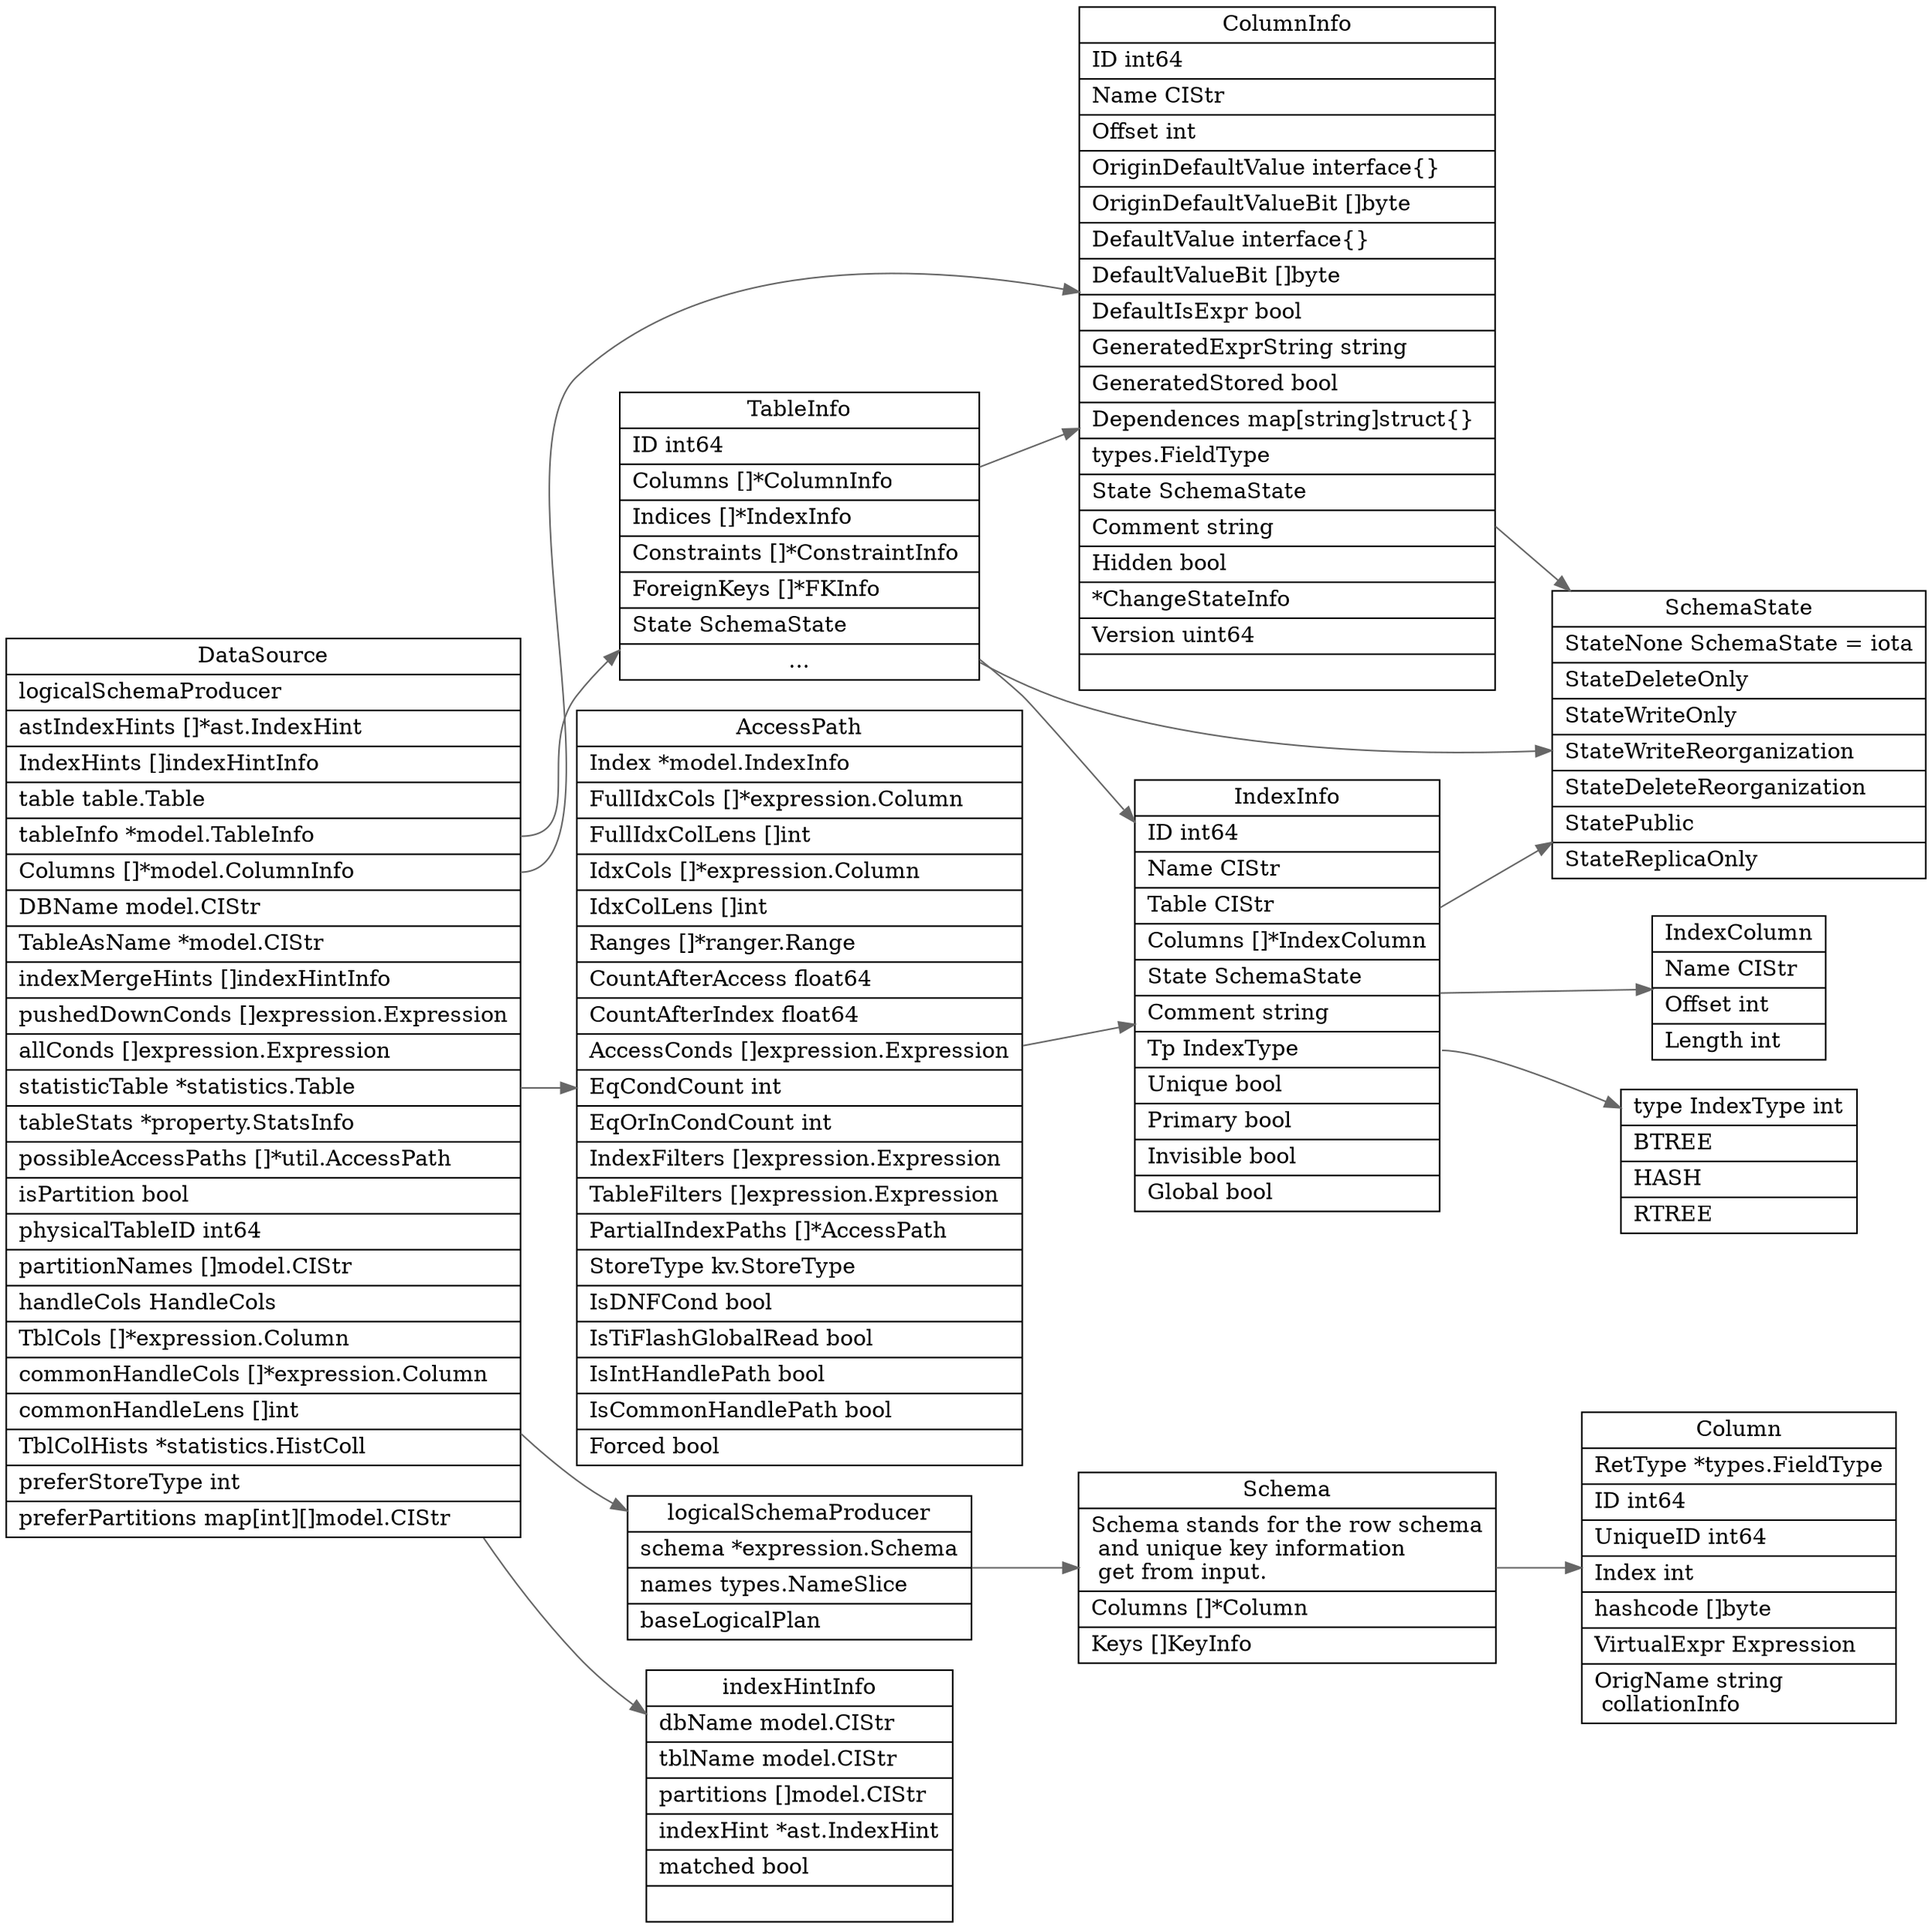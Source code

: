 digraph Datasource {
  node[shape=box];
  edge[color=gray40];
  newrank=true;
  rankdir=LR;
  DataSource[
    shape="record";
    label="{{
      DataSource|
	      logicalSchemaProducer\l|
	      astIndexHints []*ast.IndexHint\l|
	      IndexHints    []indexHintInfo\l|
	      table         table.Table\l|
	      <TableInfo> tableInfo     *model.TableInfo\l|
	      <ColumnInfo> Columns       []*model.ColumnInfo\l|
	      DBName        model.CIStr\l|
      	TableAsName *model.CIStr\l|
      	indexMergeHints []indexHintInfo\l|
      	pushedDownConds []expression.Expression\l|
      	allConds []expression.Expression\l|
      	statisticTable *statistics.Table\l|
      	tableStats     *property.StatsInfo\l|
      	possibleAccessPaths []*util.AccessPath\l|
      	isPartition     bool\l|
      	physicalTableID int64\l|
      	partitionNames  []model.CIStr\l|
      	handleCols HandleCols\l|
      	TblCols []*expression.Column\l|
      	commonHandleCols []*expression.Column\l|
      	commonHandleLens []int\l|
      	TblColHists *statistics.HistColl\l|
      	preferStoreType int\l|
      	preferPartitions map[int][]model.CIStr\l
    }}"];
  TableInfo[
    shape="record";
    label="{{
      TableInfo|
        ID int64\l|
	      Columns     []*ColumnInfo\l|
	      Indices     []*IndexInfo \l|
	      Constraints []*ConstraintInfo \l|
	      ForeignKeys []*FKInfo\l|
	      State       SchemaState\l|
        ...
    }}"];
  IndexInfo[
    shape="record";
    label="{{
      IndexInfo|
	      ID        int64\l|
	      Name      CIStr\l|
	      Table     CIStr\l|
	      Columns   []*IndexColumn\l|
	      State     SchemaState\l|
	      Comment   string\l|
	      <IndexType> Tp        IndexType \l|     
	      Unique    bool\l|
	      Primary   bool\l|
	      Invisible bool\l|         
	      Global    bool\l        
    }}"];
  IndexColumn[
    shape="record";
    label="{{
      IndexColumn|
	      Name   CIStr\l|
	      Offset int\l|
	      Length int\l
    }}"];
  IndexType[
    shape="record";
    label="{{
      type IndexType int|
      BTREE\l|
      HASH\l|
      RTREE\l
    }}"];
  ColumnInfo[
    shape="record";
    label="{{
      ColumnInfo|
	      ID                    int64       \l|
	      Name                  CIStr       \l|
	      Offset                int         \l|
	      OriginDefaultValue    interface\{\} \l|
	      OriginDefaultValueBit []byte      \l|
	      DefaultValue          interface\{\} \l|
	      DefaultValueBit       []byte      \l|
	      DefaultIsExpr       bool                \l|
	      GeneratedExprString string              \l|
	      GeneratedStored     bool                \l|
	      Dependences         map[string]struct\{\} \l|
	      types.FieldType     \l|
	      State               SchemaState \l|
	      Comment             string      \l|
	      Hidden           bool \l|
	      *ChangeStateInfo \l|
	      Version uint64 \l|
    }}"];

  SchemaState[
    shape="record";
    label="{{
      SchemaState|
	      StateNone SchemaState = iota\l|
	      StateDeleteOnly\l|
	      StateWriteOnly\l|
	      StateWriteReorganization\l|
	      StateDeleteReorganization\l|
	      StatePublic\l|
	      StateReplicaOnly\l
    }}"];

  indexHintInfo[
    shape="record";
    label="{{
      indexHintInfo|
	      dbName     model.CIStr\l|
	      tblName    model.CIStr\l|
	      partitions []model.CIStr\l|
	      indexHint  *ast.IndexHint\l|
        matched bool\l|
    }}"];
  AccessPath[
    shape="record";
    label="{{
      AccessPath|
	      Index          *model.IndexInfo\l|
	      FullIdxCols    []*expression.Column\l|
	      FullIdxColLens []int\l|
	      IdxCols        []*expression.Column\l|
	      IdxColLens     []int\l|
	      Ranges         []*ranger.Range\l|
        CountAfterAccess float64\l|
        CountAfterIndex float64\l|
	      AccessConds     []expression.Expression\l|
	      EqCondCount     int\l|
	      EqOrInCondCount int\l|
	      IndexFilters    []expression.Expression\l|
	      TableFilters    []expression.Expression\l|
        PartialIndexPaths []*AccessPath\l|
        StoreType kv.StoreType\l|
	      IsDNFCond bool\l|
	      IsTiFlashGlobalRead bool\l|
	      IsIntHandlePath    bool\l|
	      IsCommonHandlePath bool\l|
	      Forced bool\l
    }}"];
  DataSource -> AccessPath;
  AccessPath -> IndexInfo;
  DataSource -> indexHintInfo;
  DataSource:TableInfo -> TableInfo;
  DataSource:ColumnInfo-> ColumnInfo;
  TableInfo -> {
    ColumnInfo;
    IndexInfo;
  }
  IndexInfo -> IndexColumn;
  IndexInfo:IndexType -> IndexType;
  //schema state
  {
    TableInfo;
    IndexInfo;
    ColumnInfo;
  } -> SchemaState;

  DataSource -> logicalSchemaProducer;
  logicalSchemaProducer[
    shape="record";
    label="{{
      logicalSchemaProducer|
	      schema *expression.Schema\l|
	      names  types.NameSlice\l|
	      baseLogicalPlan\l
    }}"];
  logicalSchemaProducer -> {
    Schema;
  }
  Schema[
    shape="record";
    label="{{
      Schema|
       Schema stands for the row schema\l 
       and unique key information\l
       get from input.\l|
	      Columns []*Column\l|
	      Keys    []KeyInfo\l
    }}"];
  Schema -> Column;
  Column[
    shape="record";
    label="{{
      Column|
	    RetType *types.FieldType\l|
	    ID int64\l|
      UniqueID int64\l|
	    Index int\l|
      hashcode []byte\l|
	    VirtualExpr Expression\l|
	    OrigName string\l
	    collationInfo\l
    }}"];
}
